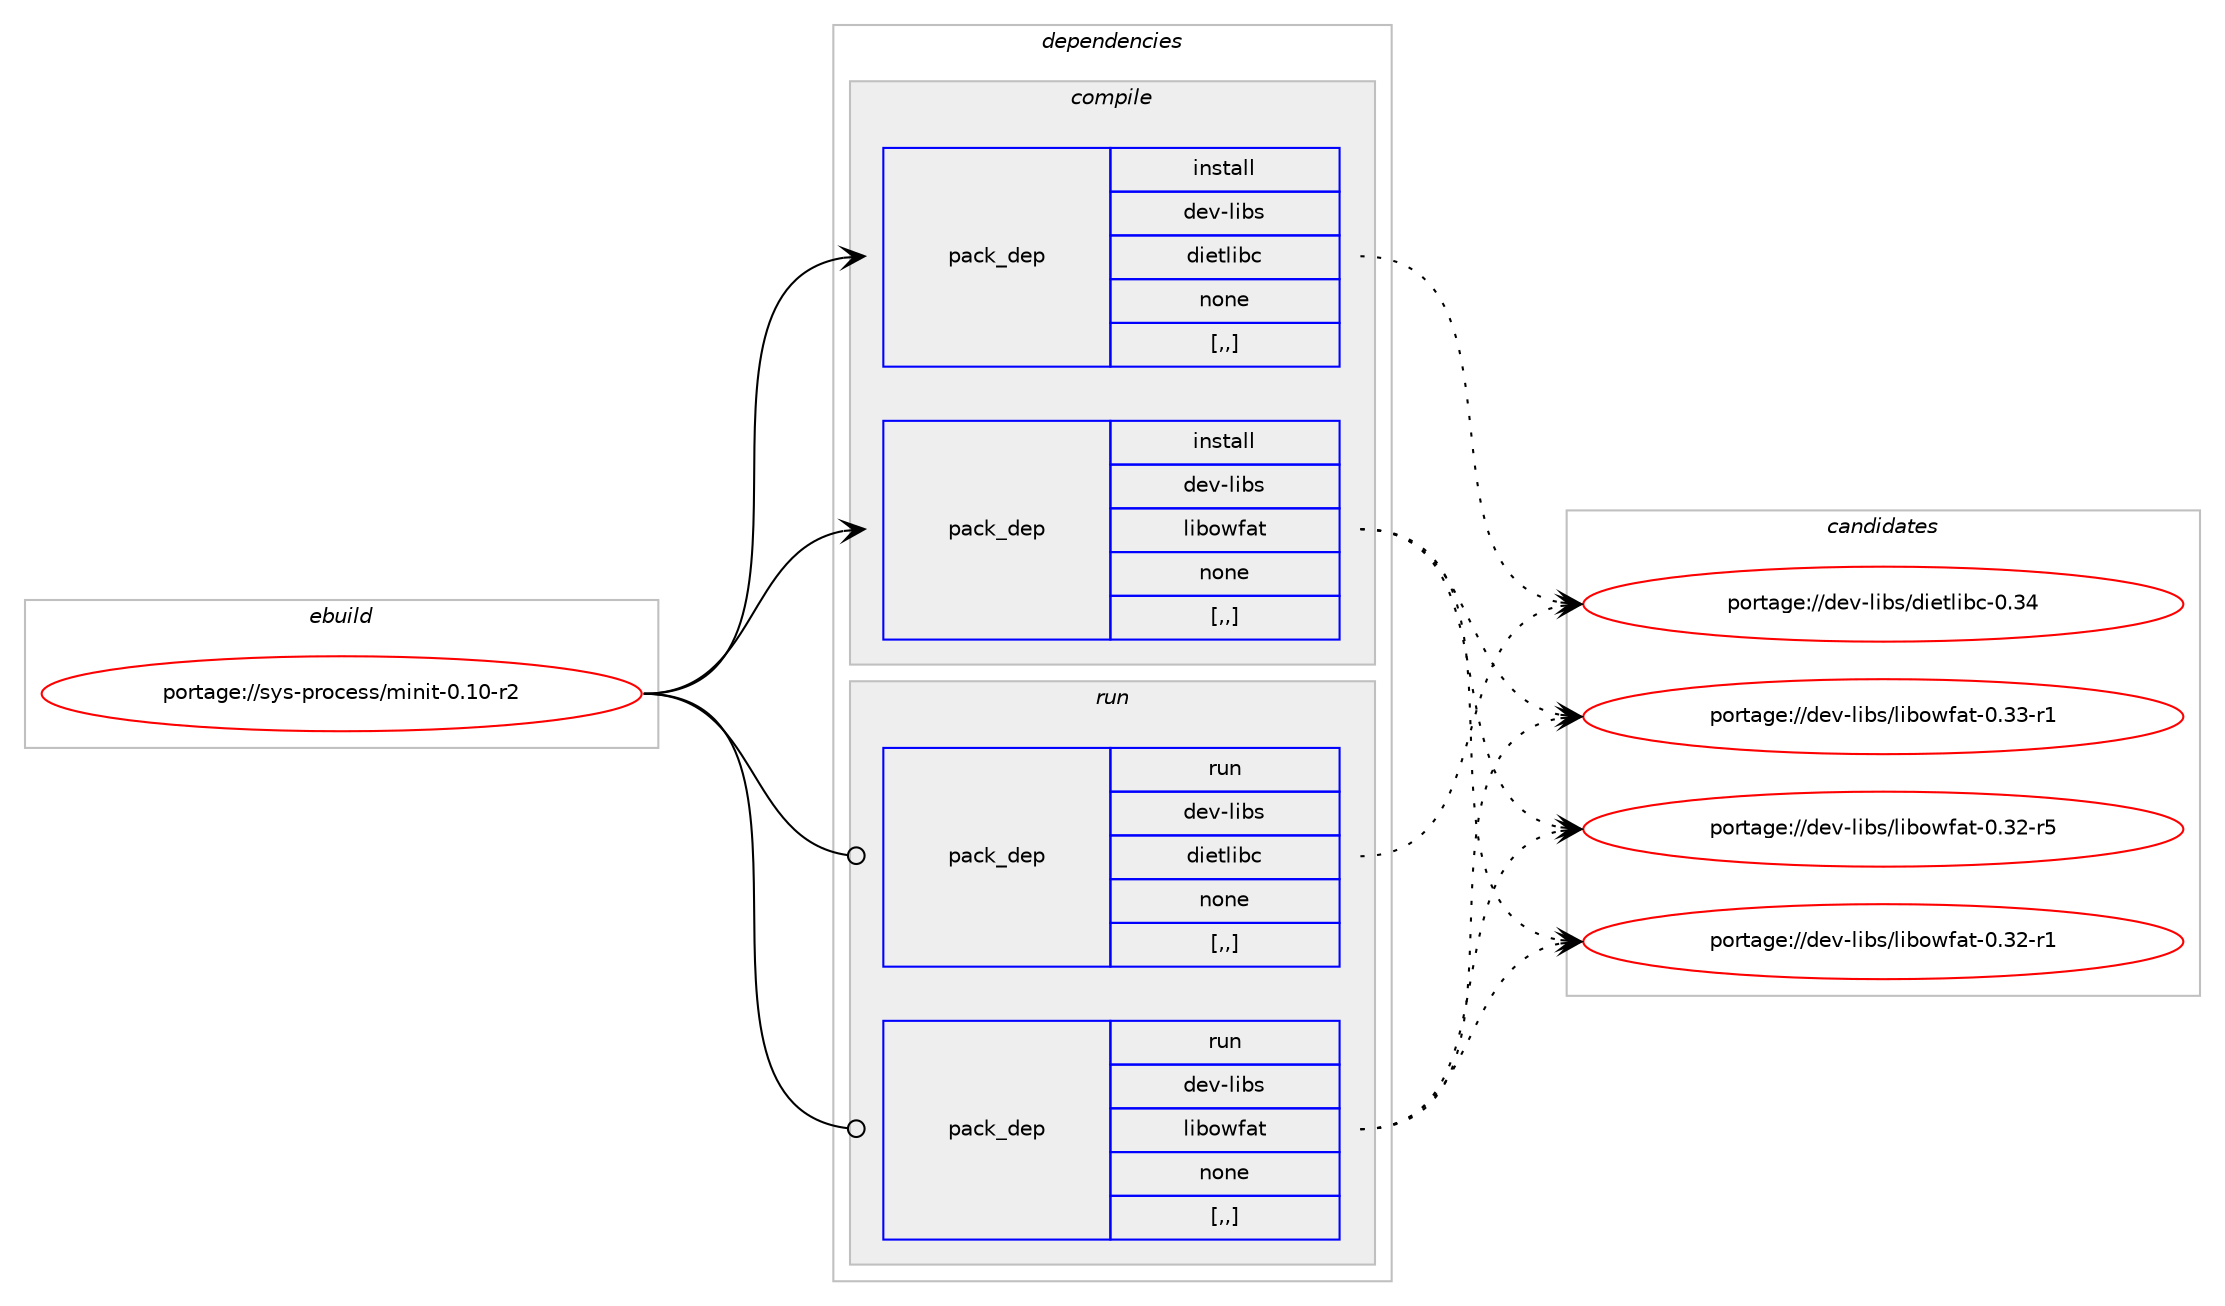 digraph prolog {

# *************
# Graph options
# *************

newrank=true;
concentrate=true;
compound=true;
graph [rankdir=LR,fontname=Helvetica,fontsize=10,ranksep=1.5];#, ranksep=2.5, nodesep=0.2];
edge  [arrowhead=vee];
node  [fontname=Helvetica,fontsize=10];

# **********
# The ebuild
# **********

subgraph cluster_leftcol {
color=gray;
label=<<i>ebuild</i>>;
id [label="portage://sys-process/minit-0.10-r2", color=red, width=4, href="../sys-process/minit-0.10-r2.svg"];
}

# ****************
# The dependencies
# ****************

subgraph cluster_midcol {
color=gray;
label=<<i>dependencies</i>>;
subgraph cluster_compile {
fillcolor="#eeeeee";
style=filled;
label=<<i>compile</i>>;
subgraph pack322245 {
dependency443870 [label=<<TABLE BORDER="0" CELLBORDER="1" CELLSPACING="0" CELLPADDING="4" WIDTH="220"><TR><TD ROWSPAN="6" CELLPADDING="30">pack_dep</TD></TR><TR><TD WIDTH="110">install</TD></TR><TR><TD>dev-libs</TD></TR><TR><TD>dietlibc</TD></TR><TR><TD>none</TD></TR><TR><TD>[,,]</TD></TR></TABLE>>, shape=none, color=blue];
}
id:e -> dependency443870:w [weight=20,style="solid",arrowhead="vee"];
subgraph pack322246 {
dependency443871 [label=<<TABLE BORDER="0" CELLBORDER="1" CELLSPACING="0" CELLPADDING="4" WIDTH="220"><TR><TD ROWSPAN="6" CELLPADDING="30">pack_dep</TD></TR><TR><TD WIDTH="110">install</TD></TR><TR><TD>dev-libs</TD></TR><TR><TD>libowfat</TD></TR><TR><TD>none</TD></TR><TR><TD>[,,]</TD></TR></TABLE>>, shape=none, color=blue];
}
id:e -> dependency443871:w [weight=20,style="solid",arrowhead="vee"];
}
subgraph cluster_compileandrun {
fillcolor="#eeeeee";
style=filled;
label=<<i>compile and run</i>>;
}
subgraph cluster_run {
fillcolor="#eeeeee";
style=filled;
label=<<i>run</i>>;
subgraph pack322247 {
dependency443872 [label=<<TABLE BORDER="0" CELLBORDER="1" CELLSPACING="0" CELLPADDING="4" WIDTH="220"><TR><TD ROWSPAN="6" CELLPADDING="30">pack_dep</TD></TR><TR><TD WIDTH="110">run</TD></TR><TR><TD>dev-libs</TD></TR><TR><TD>dietlibc</TD></TR><TR><TD>none</TD></TR><TR><TD>[,,]</TD></TR></TABLE>>, shape=none, color=blue];
}
id:e -> dependency443872:w [weight=20,style="solid",arrowhead="odot"];
subgraph pack322248 {
dependency443873 [label=<<TABLE BORDER="0" CELLBORDER="1" CELLSPACING="0" CELLPADDING="4" WIDTH="220"><TR><TD ROWSPAN="6" CELLPADDING="30">pack_dep</TD></TR><TR><TD WIDTH="110">run</TD></TR><TR><TD>dev-libs</TD></TR><TR><TD>libowfat</TD></TR><TR><TD>none</TD></TR><TR><TD>[,,]</TD></TR></TABLE>>, shape=none, color=blue];
}
id:e -> dependency443873:w [weight=20,style="solid",arrowhead="odot"];
}
}

# **************
# The candidates
# **************

subgraph cluster_choices {
rank=same;
color=gray;
label=<<i>candidates</i>>;

subgraph choice322245 {
color=black;
nodesep=1;
choice10010111845108105981154710010510111610810598994548465152 [label="portage://dev-libs/dietlibc-0.34", color=red, width=4,href="../dev-libs/dietlibc-0.34.svg"];
dependency443870:e -> choice10010111845108105981154710010510111610810598994548465152:w [style=dotted,weight="100"];
}
subgraph choice322246 {
color=black;
nodesep=1;
choice100101118451081059811547108105981111191029711645484651514511449 [label="portage://dev-libs/libowfat-0.33-r1", color=red, width=4,href="../dev-libs/libowfat-0.33-r1.svg"];
choice100101118451081059811547108105981111191029711645484651504511453 [label="portage://dev-libs/libowfat-0.32-r5", color=red, width=4,href="../dev-libs/libowfat-0.32-r5.svg"];
choice100101118451081059811547108105981111191029711645484651504511449 [label="portage://dev-libs/libowfat-0.32-r1", color=red, width=4,href="../dev-libs/libowfat-0.32-r1.svg"];
dependency443871:e -> choice100101118451081059811547108105981111191029711645484651514511449:w [style=dotted,weight="100"];
dependency443871:e -> choice100101118451081059811547108105981111191029711645484651504511453:w [style=dotted,weight="100"];
dependency443871:e -> choice100101118451081059811547108105981111191029711645484651504511449:w [style=dotted,weight="100"];
}
subgraph choice322247 {
color=black;
nodesep=1;
choice10010111845108105981154710010510111610810598994548465152 [label="portage://dev-libs/dietlibc-0.34", color=red, width=4,href="../dev-libs/dietlibc-0.34.svg"];
dependency443872:e -> choice10010111845108105981154710010510111610810598994548465152:w [style=dotted,weight="100"];
}
subgraph choice322248 {
color=black;
nodesep=1;
choice100101118451081059811547108105981111191029711645484651514511449 [label="portage://dev-libs/libowfat-0.33-r1", color=red, width=4,href="../dev-libs/libowfat-0.33-r1.svg"];
choice100101118451081059811547108105981111191029711645484651504511453 [label="portage://dev-libs/libowfat-0.32-r5", color=red, width=4,href="../dev-libs/libowfat-0.32-r5.svg"];
choice100101118451081059811547108105981111191029711645484651504511449 [label="portage://dev-libs/libowfat-0.32-r1", color=red, width=4,href="../dev-libs/libowfat-0.32-r1.svg"];
dependency443873:e -> choice100101118451081059811547108105981111191029711645484651514511449:w [style=dotted,weight="100"];
dependency443873:e -> choice100101118451081059811547108105981111191029711645484651504511453:w [style=dotted,weight="100"];
dependency443873:e -> choice100101118451081059811547108105981111191029711645484651504511449:w [style=dotted,weight="100"];
}
}

}
